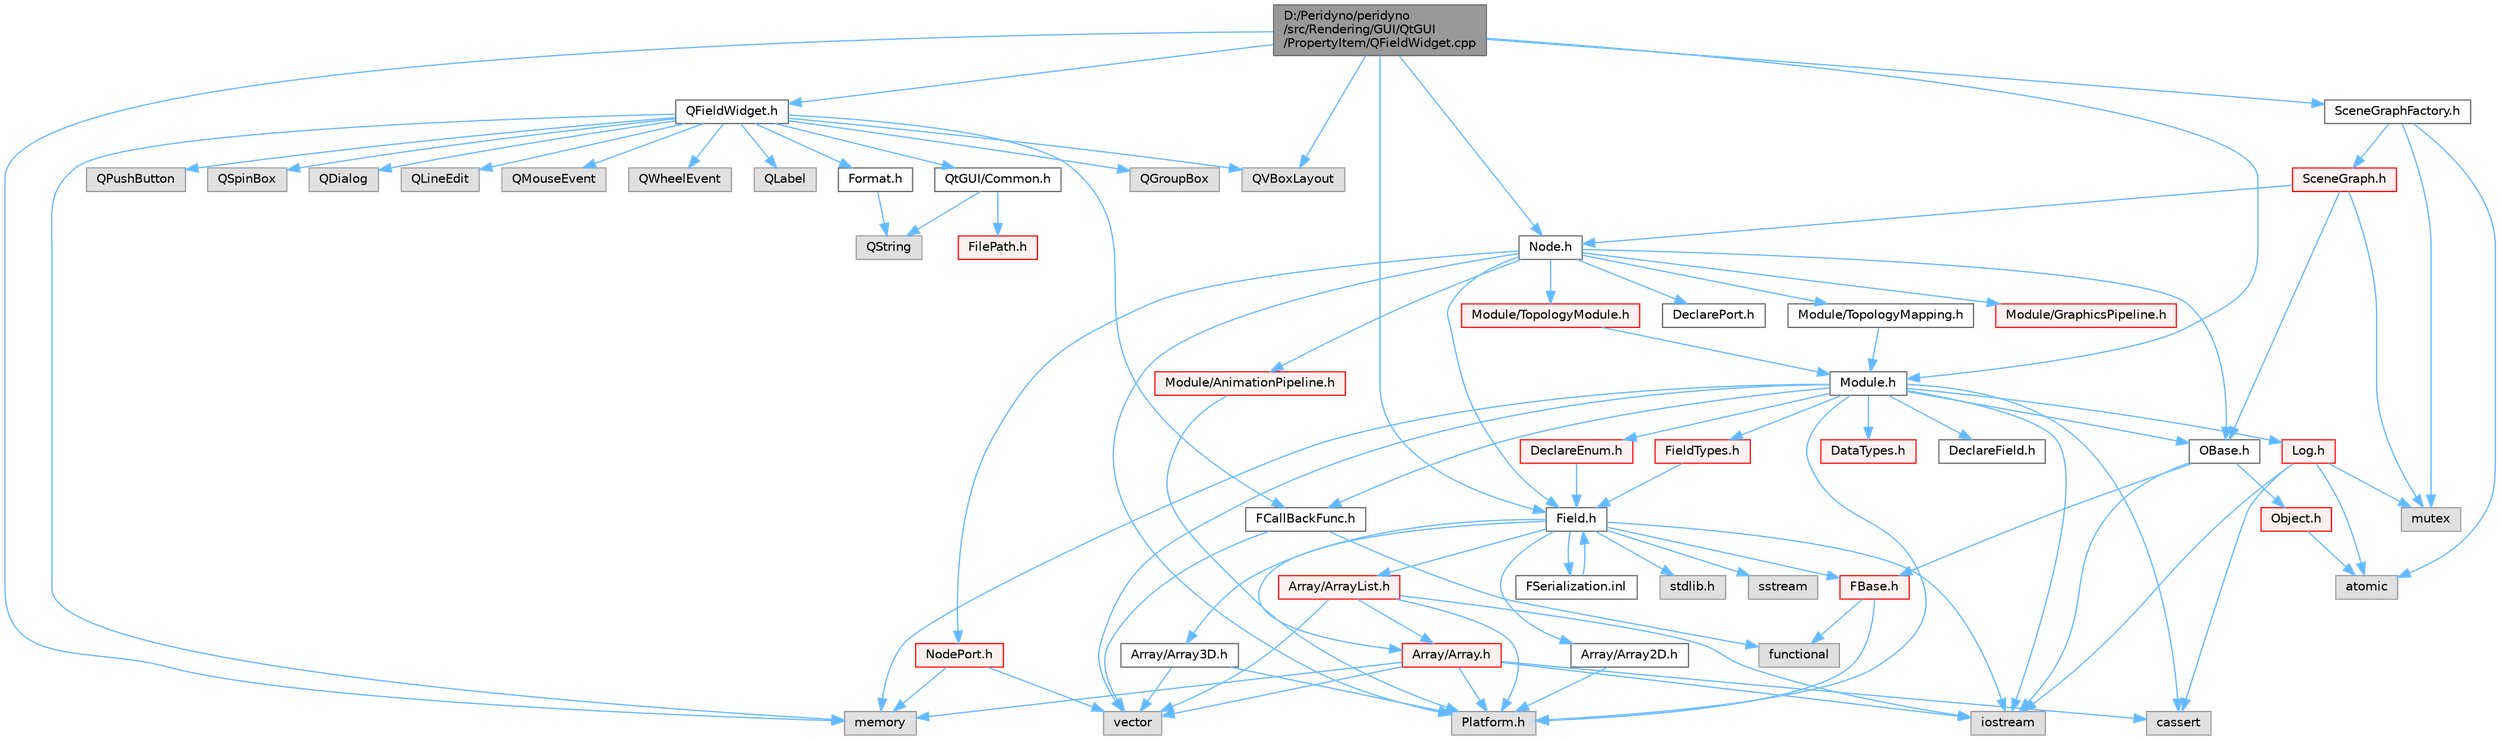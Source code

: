 digraph "D:/Peridyno/peridyno/src/Rendering/GUI/QtGUI/PropertyItem/QFieldWidget.cpp"
{
 // LATEX_PDF_SIZE
  bgcolor="transparent";
  edge [fontname=Helvetica,fontsize=10,labelfontname=Helvetica,labelfontsize=10];
  node [fontname=Helvetica,fontsize=10,shape=box,height=0.2,width=0.4];
  Node1 [id="Node000001",label="D:/Peridyno/peridyno\l/src/Rendering/GUI/QtGUI\l/PropertyItem/QFieldWidget.cpp",height=0.2,width=0.4,color="gray40", fillcolor="grey60", style="filled", fontcolor="black",tooltip=" "];
  Node1 -> Node2 [id="edge1_Node000001_Node000002",color="steelblue1",style="solid",tooltip=" "];
  Node2 [id="Node000002",label="QFieldWidget.h",height=0.2,width=0.4,color="grey40", fillcolor="white", style="filled",URL="$_q_field_widget_8h.html",tooltip=" "];
  Node2 -> Node3 [id="edge2_Node000002_Node000003",color="steelblue1",style="solid",tooltip=" "];
  Node3 [id="Node000003",label="QGroupBox",height=0.2,width=0.4,color="grey60", fillcolor="#E0E0E0", style="filled",tooltip=" "];
  Node2 -> Node4 [id="edge3_Node000002_Node000004",color="steelblue1",style="solid",tooltip=" "];
  Node4 [id="Node000004",label="QPushButton",height=0.2,width=0.4,color="grey60", fillcolor="#E0E0E0", style="filled",tooltip=" "];
  Node2 -> Node5 [id="edge4_Node000002_Node000005",color="steelblue1",style="solid",tooltip=" "];
  Node5 [id="Node000005",label="QSpinBox",height=0.2,width=0.4,color="grey60", fillcolor="#E0E0E0", style="filled",tooltip=" "];
  Node2 -> Node6 [id="edge5_Node000002_Node000006",color="steelblue1",style="solid",tooltip=" "];
  Node6 [id="Node000006",label="QDialog",height=0.2,width=0.4,color="grey60", fillcolor="#E0E0E0", style="filled",tooltip=" "];
  Node2 -> Node7 [id="edge6_Node000002_Node000007",color="steelblue1",style="solid",tooltip=" "];
  Node7 [id="Node000007",label="QLineEdit",height=0.2,width=0.4,color="grey60", fillcolor="#E0E0E0", style="filled",tooltip=" "];
  Node2 -> Node8 [id="edge7_Node000002_Node000008",color="steelblue1",style="solid",tooltip=" "];
  Node8 [id="Node000008",label="QMouseEvent",height=0.2,width=0.4,color="grey60", fillcolor="#E0E0E0", style="filled",tooltip=" "];
  Node2 -> Node9 [id="edge8_Node000002_Node000009",color="steelblue1",style="solid",tooltip=" "];
  Node9 [id="Node000009",label="QWheelEvent",height=0.2,width=0.4,color="grey60", fillcolor="#E0E0E0", style="filled",tooltip=" "];
  Node2 -> Node10 [id="edge9_Node000002_Node000010",color="steelblue1",style="solid",tooltip=" "];
  Node10 [id="Node000010",label="QLabel",height=0.2,width=0.4,color="grey60", fillcolor="#E0E0E0", style="filled",tooltip=" "];
  Node2 -> Node11 [id="edge10_Node000002_Node000011",color="steelblue1",style="solid",tooltip=" "];
  Node11 [id="Node000011",label="QVBoxLayout",height=0.2,width=0.4,color="grey60", fillcolor="#E0E0E0", style="filled",tooltip=" "];
  Node2 -> Node12 [id="edge11_Node000002_Node000012",color="steelblue1",style="solid",tooltip=" "];
  Node12 [id="Node000012",label="Format.h",height=0.2,width=0.4,color="grey40", fillcolor="white", style="filled",URL="$_format_8h.html",tooltip=" "];
  Node12 -> Node13 [id="edge12_Node000012_Node000013",color="steelblue1",style="solid",tooltip=" "];
  Node13 [id="Node000013",label="QString",height=0.2,width=0.4,color="grey60", fillcolor="#E0E0E0", style="filled",tooltip=" "];
  Node2 -> Node14 [id="edge13_Node000002_Node000014",color="steelblue1",style="solid",tooltip=" "];
  Node14 [id="Node000014",label="FCallBackFunc.h",height=0.2,width=0.4,color="grey40", fillcolor="white", style="filled",URL="$_f_callback_func_8h.html",tooltip=" "];
  Node14 -> Node15 [id="edge14_Node000014_Node000015",color="steelblue1",style="solid",tooltip=" "];
  Node15 [id="Node000015",label="vector",height=0.2,width=0.4,color="grey60", fillcolor="#E0E0E0", style="filled",tooltip=" "];
  Node14 -> Node16 [id="edge15_Node000014_Node000016",color="steelblue1",style="solid",tooltip=" "];
  Node16 [id="Node000016",label="functional",height=0.2,width=0.4,color="grey60", fillcolor="#E0E0E0", style="filled",tooltip=" "];
  Node2 -> Node17 [id="edge16_Node000002_Node000017",color="steelblue1",style="solid",tooltip=" "];
  Node17 [id="Node000017",label="QtGUI/Common.h",height=0.2,width=0.4,color="grey40", fillcolor="white", style="filled",URL="$_common_8h.html",tooltip=" "];
  Node17 -> Node13 [id="edge17_Node000017_Node000013",color="steelblue1",style="solid",tooltip=" "];
  Node17 -> Node18 [id="edge18_Node000017_Node000018",color="steelblue1",style="solid",tooltip=" "];
  Node18 [id="Node000018",label="FilePath.h",height=0.2,width=0.4,color="red", fillcolor="#FFF0F0", style="filled",URL="$_file_path_8h.html",tooltip=" "];
  Node2 -> Node34 [id="edge19_Node000002_Node000034",color="steelblue1",style="solid",tooltip=" "];
  Node34 [id="Node000034",label="memory",height=0.2,width=0.4,color="grey60", fillcolor="#E0E0E0", style="filled",tooltip=" "];
  Node1 -> Node80 [id="edge20_Node000001_Node000080",color="steelblue1",style="solid",tooltip=" "];
  Node80 [id="Node000080",label="Module.h",height=0.2,width=0.4,color="grey40", fillcolor="white", style="filled",URL="$_module_8h.html",tooltip=" "];
  Node80 -> Node26 [id="edge21_Node000080_Node000026",color="steelblue1",style="solid",tooltip=" "];
  Node26 [id="Node000026",label="Platform.h",height=0.2,width=0.4,color="grey60", fillcolor="#E0E0E0", style="filled",tooltip=" "];
  Node80 -> Node34 [id="edge22_Node000080_Node000034",color="steelblue1",style="solid",tooltip=" "];
  Node80 -> Node15 [id="edge23_Node000080_Node000015",color="steelblue1",style="solid",tooltip=" "];
  Node80 -> Node32 [id="edge24_Node000080_Node000032",color="steelblue1",style="solid",tooltip=" "];
  Node32 [id="Node000032",label="cassert",height=0.2,width=0.4,color="grey60", fillcolor="#E0E0E0", style="filled",tooltip=" "];
  Node80 -> Node22 [id="edge25_Node000080_Node000022",color="steelblue1",style="solid",tooltip=" "];
  Node22 [id="Node000022",label="iostream",height=0.2,width=0.4,color="grey60", fillcolor="#E0E0E0", style="filled",tooltip=" "];
  Node80 -> Node81 [id="edge26_Node000080_Node000081",color="steelblue1",style="solid",tooltip=" "];
  Node81 [id="Node000081",label="OBase.h",height=0.2,width=0.4,color="grey40", fillcolor="white", style="filled",URL="$_o_base_8h.html",tooltip=" "];
  Node81 -> Node22 [id="edge27_Node000081_Node000022",color="steelblue1",style="solid",tooltip=" "];
  Node81 -> Node25 [id="edge28_Node000081_Node000025",color="steelblue1",style="solid",tooltip=" "];
  Node25 [id="Node000025",label="FBase.h",height=0.2,width=0.4,color="red", fillcolor="#FFF0F0", style="filled",URL="$_f_base_8h.html",tooltip=" "];
  Node25 -> Node26 [id="edge29_Node000025_Node000026",color="steelblue1",style="solid",tooltip=" "];
  Node25 -> Node16 [id="edge30_Node000025_Node000016",color="steelblue1",style="solid",tooltip=" "];
  Node81 -> Node82 [id="edge31_Node000081_Node000082",color="steelblue1",style="solid",tooltip=" "];
  Node82 [id="Node000082",label="Object.h",height=0.2,width=0.4,color="red", fillcolor="#FFF0F0", style="filled",URL="$_object_8h.html",tooltip=" "];
  Node82 -> Node83 [id="edge32_Node000082_Node000083",color="steelblue1",style="solid",tooltip=" "];
  Node83 [id="Node000083",label="atomic",height=0.2,width=0.4,color="grey60", fillcolor="#E0E0E0", style="filled",tooltip=" "];
  Node80 -> Node85 [id="edge33_Node000080_Node000085",color="steelblue1",style="solid",tooltip=" "];
  Node85 [id="Node000085",label="Log.h",height=0.2,width=0.4,color="red", fillcolor="#FFF0F0", style="filled",URL="$_log_8h.html",tooltip=" "];
  Node85 -> Node86 [id="edge34_Node000085_Node000086",color="steelblue1",style="solid",tooltip=" "];
  Node86 [id="Node000086",label="mutex",height=0.2,width=0.4,color="grey60", fillcolor="#E0E0E0", style="filled",tooltip=" "];
  Node85 -> Node22 [id="edge35_Node000085_Node000022",color="steelblue1",style="solid",tooltip=" "];
  Node85 -> Node32 [id="edge36_Node000085_Node000032",color="steelblue1",style="solid",tooltip=" "];
  Node85 -> Node83 [id="edge37_Node000085_Node000083",color="steelblue1",style="solid",tooltip=" "];
  Node80 -> Node94 [id="edge38_Node000080_Node000094",color="steelblue1",style="solid",tooltip=" "];
  Node94 [id="Node000094",label="DataTypes.h",height=0.2,width=0.4,color="red", fillcolor="#FFF0F0", style="filled",URL="$_data_types_8h.html",tooltip=" "];
  Node80 -> Node99 [id="edge39_Node000080_Node000099",color="steelblue1",style="solid",tooltip=" "];
  Node99 [id="Node000099",label="DeclareEnum.h",height=0.2,width=0.4,color="red", fillcolor="#FFF0F0", style="filled",URL="$_declare_enum_8h.html",tooltip=" "];
  Node99 -> Node21 [id="edge40_Node000099_Node000021",color="steelblue1",style="solid",tooltip=" "];
  Node21 [id="Node000021",label="Field.h",height=0.2,width=0.4,color="grey40", fillcolor="white", style="filled",URL="$_field_8h.html",tooltip=" "];
  Node21 -> Node22 [id="edge41_Node000021_Node000022",color="steelblue1",style="solid",tooltip=" "];
  Node21 -> Node23 [id="edge42_Node000021_Node000023",color="steelblue1",style="solid",tooltip=" "];
  Node23 [id="Node000023",label="stdlib.h",height=0.2,width=0.4,color="grey60", fillcolor="#E0E0E0", style="filled",tooltip=" "];
  Node21 -> Node24 [id="edge43_Node000021_Node000024",color="steelblue1",style="solid",tooltip=" "];
  Node24 [id="Node000024",label="sstream",height=0.2,width=0.4,color="grey60", fillcolor="#E0E0E0", style="filled",tooltip=" "];
  Node21 -> Node25 [id="edge44_Node000021_Node000025",color="steelblue1",style="solid",tooltip=" "];
  Node21 -> Node31 [id="edge45_Node000021_Node000031",color="steelblue1",style="solid",tooltip=" "];
  Node31 [id="Node000031",label="Array/Array.h",height=0.2,width=0.4,color="red", fillcolor="#FFF0F0", style="filled",URL="$_array_8h.html",tooltip=" "];
  Node31 -> Node26 [id="edge46_Node000031_Node000026",color="steelblue1",style="solid",tooltip=" "];
  Node31 -> Node32 [id="edge47_Node000031_Node000032",color="steelblue1",style="solid",tooltip=" "];
  Node31 -> Node15 [id="edge48_Node000031_Node000015",color="steelblue1",style="solid",tooltip=" "];
  Node31 -> Node22 [id="edge49_Node000031_Node000022",color="steelblue1",style="solid",tooltip=" "];
  Node31 -> Node34 [id="edge50_Node000031_Node000034",color="steelblue1",style="solid",tooltip=" "];
  Node21 -> Node36 [id="edge51_Node000021_Node000036",color="steelblue1",style="solid",tooltip=" "];
  Node36 [id="Node000036",label="Array/Array2D.h",height=0.2,width=0.4,color="grey40", fillcolor="white", style="filled",URL="$_array2_d_8h.html",tooltip=" "];
  Node36 -> Node26 [id="edge52_Node000036_Node000026",color="steelblue1",style="solid",tooltip=" "];
  Node21 -> Node37 [id="edge53_Node000021_Node000037",color="steelblue1",style="solid",tooltip=" "];
  Node37 [id="Node000037",label="Array/Array3D.h",height=0.2,width=0.4,color="grey40", fillcolor="white", style="filled",URL="$_array3_d_8h.html",tooltip=" "];
  Node37 -> Node26 [id="edge54_Node000037_Node000026",color="steelblue1",style="solid",tooltip=" "];
  Node37 -> Node15 [id="edge55_Node000037_Node000015",color="steelblue1",style="solid",tooltip=" "];
  Node21 -> Node38 [id="edge56_Node000021_Node000038",color="steelblue1",style="solid",tooltip=" "];
  Node38 [id="Node000038",label="Array/ArrayList.h",height=0.2,width=0.4,color="red", fillcolor="#FFF0F0", style="filled",URL="$_array_list_8h.html",tooltip=" "];
  Node38 -> Node15 [id="edge57_Node000038_Node000015",color="steelblue1",style="solid",tooltip=" "];
  Node38 -> Node22 [id="edge58_Node000038_Node000022",color="steelblue1",style="solid",tooltip=" "];
  Node38 -> Node26 [id="edge59_Node000038_Node000026",color="steelblue1",style="solid",tooltip=" "];
  Node38 -> Node31 [id="edge60_Node000038_Node000031",color="steelblue1",style="solid",tooltip=" "];
  Node21 -> Node79 [id="edge61_Node000021_Node000079",color="steelblue1",style="solid",tooltip=" "];
  Node79 [id="Node000079",label="FSerialization.inl",height=0.2,width=0.4,color="grey40", fillcolor="white", style="filled",URL="$_f_serialization_8inl.html",tooltip=" "];
  Node79 -> Node21 [id="edge62_Node000079_Node000021",color="steelblue1",style="solid",tooltip=" "];
  Node80 -> Node100 [id="edge63_Node000080_Node000100",color="steelblue1",style="solid",tooltip=" "];
  Node100 [id="Node000100",label="DeclareField.h",height=0.2,width=0.4,color="grey40", fillcolor="white", style="filled",URL="$_declare_field_8h.html",tooltip=" "];
  Node80 -> Node14 [id="edge64_Node000080_Node000014",color="steelblue1",style="solid",tooltip=" "];
  Node80 -> Node101 [id="edge65_Node000080_Node000101",color="steelblue1",style="solid",tooltip=" "];
  Node101 [id="Node000101",label="FieldTypes.h",height=0.2,width=0.4,color="red", fillcolor="#FFF0F0", style="filled",URL="$_field_types_8h.html",tooltip=" "];
  Node101 -> Node21 [id="edge66_Node000101_Node000021",color="steelblue1",style="solid",tooltip=" "];
  Node1 -> Node103 [id="edge67_Node000001_Node000103",color="steelblue1",style="solid",tooltip=" "];
  Node103 [id="Node000103",label="Node.h",height=0.2,width=0.4,color="grey40", fillcolor="white", style="filled",URL="$_node_8h.html",tooltip=" "];
  Node103 -> Node81 [id="edge68_Node000103_Node000081",color="steelblue1",style="solid",tooltip=" "];
  Node103 -> Node21 [id="edge69_Node000103_Node000021",color="steelblue1",style="solid",tooltip=" "];
  Node103 -> Node26 [id="edge70_Node000103_Node000026",color="steelblue1",style="solid",tooltip=" "];
  Node103 -> Node104 [id="edge71_Node000103_Node000104",color="steelblue1",style="solid",tooltip=" "];
  Node104 [id="Node000104",label="DeclarePort.h",height=0.2,width=0.4,color="grey40", fillcolor="white", style="filled",URL="$_declare_port_8h.html",tooltip=" "];
  Node103 -> Node105 [id="edge72_Node000103_Node000105",color="steelblue1",style="solid",tooltip=" "];
  Node105 [id="Node000105",label="NodePort.h",height=0.2,width=0.4,color="red", fillcolor="#FFF0F0", style="filled",URL="$_node_port_8h.html",tooltip=" "];
  Node105 -> Node15 [id="edge73_Node000105_Node000015",color="steelblue1",style="solid",tooltip=" "];
  Node105 -> Node34 [id="edge74_Node000105_Node000034",color="steelblue1",style="solid",tooltip=" "];
  Node103 -> Node106 [id="edge75_Node000103_Node000106",color="steelblue1",style="solid",tooltip=" "];
  Node106 [id="Node000106",label="Module/TopologyModule.h",height=0.2,width=0.4,color="red", fillcolor="#FFF0F0", style="filled",URL="$_topology_module_8h.html",tooltip=" "];
  Node106 -> Node80 [id="edge76_Node000106_Node000080",color="steelblue1",style="solid",tooltip=" "];
  Node103 -> Node107 [id="edge77_Node000103_Node000107",color="steelblue1",style="solid",tooltip=" "];
  Node107 [id="Node000107",label="Module/TopologyMapping.h",height=0.2,width=0.4,color="grey40", fillcolor="white", style="filled",URL="$_topology_mapping_8h.html",tooltip=" "];
  Node107 -> Node80 [id="edge78_Node000107_Node000080",color="steelblue1",style="solid",tooltip=" "];
  Node103 -> Node108 [id="edge79_Node000103_Node000108",color="steelblue1",style="solid",tooltip=" "];
  Node108 [id="Node000108",label="Module/AnimationPipeline.h",height=0.2,width=0.4,color="red", fillcolor="#FFF0F0", style="filled",URL="$_animation_pipeline_8h.html",tooltip=" "];
  Node108 -> Node26 [id="edge80_Node000108_Node000026",color="steelblue1",style="solid",tooltip=" "];
  Node103 -> Node110 [id="edge81_Node000103_Node000110",color="steelblue1",style="solid",tooltip=" "];
  Node110 [id="Node000110",label="Module/GraphicsPipeline.h",height=0.2,width=0.4,color="red", fillcolor="#FFF0F0", style="filled",URL="$_graphics_pipeline_8h.html",tooltip=" "];
  Node1 -> Node21 [id="edge82_Node000001_Node000021",color="steelblue1",style="solid",tooltip=" "];
  Node1 -> Node111 [id="edge83_Node000001_Node000111",color="steelblue1",style="solid",tooltip=" "];
  Node111 [id="Node000111",label="SceneGraphFactory.h",height=0.2,width=0.4,color="grey40", fillcolor="white", style="filled",URL="$_scene_graph_factory_8h.html",tooltip=" "];
  Node111 -> Node83 [id="edge84_Node000111_Node000083",color="steelblue1",style="solid",tooltip=" "];
  Node111 -> Node86 [id="edge85_Node000111_Node000086",color="steelblue1",style="solid",tooltip=" "];
  Node111 -> Node112 [id="edge86_Node000111_Node000112",color="steelblue1",style="solid",tooltip=" "];
  Node112 [id="Node000112",label="SceneGraph.h",height=0.2,width=0.4,color="red", fillcolor="#FFF0F0", style="filled",URL="$_scene_graph_8h.html",tooltip=" "];
  Node112 -> Node81 [id="edge87_Node000112_Node000081",color="steelblue1",style="solid",tooltip=" "];
  Node112 -> Node103 [id="edge88_Node000112_Node000103",color="steelblue1",style="solid",tooltip=" "];
  Node112 -> Node86 [id="edge89_Node000112_Node000086",color="steelblue1",style="solid",tooltip=" "];
  Node1 -> Node11 [id="edge90_Node000001_Node000011",color="steelblue1",style="solid",tooltip=" "];
  Node1 -> Node34 [id="edge91_Node000001_Node000034",color="steelblue1",style="solid",tooltip=" "];
}
